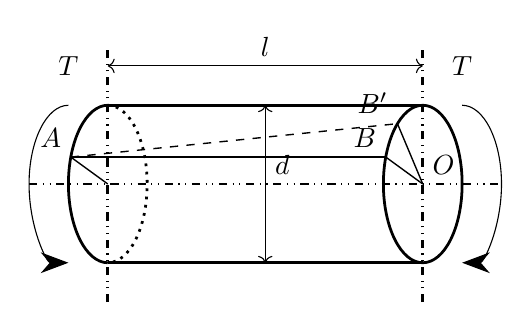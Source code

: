 \coordinate (A) at ({-2+cos(160)*0.5/1.0},{sin(160)});
\coordinate (B') at ({2+cos(130)*0.5/1.0},{sin(130)});
\coordinate (B) at ({2+cos(160)*0.5/1.0},{sin(160)});
\coordinate (O') at (-2, 0);
\coordinate (O) at (2, 0);
\draw[<->] (-2, 1.5) -- (2, 1.5);
\draw[<->] (0, -1) -- (0, 1);
\draw[dash dot dot, line width=1pt] (-2,-1.5) -- (-2,1.75);
\draw[dash dot dot, line width=1pt] (-3.0,0) -- (3.0,0);
\draw[dash dot dot, line width=1pt] (2,-1.5) -- (2,1.75);
\draw[dashed, line width=0.5pt] (A) -- (B');
\draw[dotted, line width=1pt] (-2,1) arc (90:-90:0.5 and 1);
\draw[solid, line width=0.5pt] (A) -- (B);
\draw[solid, line width=0.5pt] (O') -- (A);
\draw[solid, line width=0.5pt] (O) -- (B');
\draw[solid, line width=0.5pt] (O) -- (B);
\draw[solid, line width=1pt] (-2,-1) -- (2,-1);
\draw[solid, line width=1pt] (-2,-1) arc (-90:-270:0.5 and 1);
\draw[solid, line width=1pt] (-2,1) -- (2,1);
\draw[solid, line width=1pt] (2,0) ellipse (0.5 and 1);
\draw[{Stealth[length=10pt]}-] (-2.5,-1) arc (-90:-270:0.5 and 1);
\draw[{Stealth[length=10pt]}-] (2.5,-1) arc (-90:90:0.5 and 1);
\node at (-2.5,1.5) {$T$};
\node at (2.5,1.5) {$T$};
\node[above left] at (A) {$A$};
\node[above left] at (B') {$B'$};
\node[above left] at (B) {$B$};
\node[above right] at (0,0) {$d$};
\node[above right] at (O) {$O$};
\node[above] at (0,1.5) {$l$};
